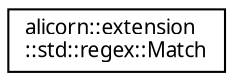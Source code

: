 digraph "Иерархия классов. Графический вид."
{
 // INTERACTIVE_SVG=YES
  edge [fontname="Verdana",fontsize="10",labelfontname="Verdana",labelfontsize="10"];
  node [fontname="Verdana",fontsize="10",shape=record];
  rankdir="LR";
  Node1 [label="alicorn::extension\l::std::regex::Match",height=0.2,width=0.4,color="black", fillcolor="white", style="filled",URL="$a00106.html",tooltip="Класс входит в Проект Std   Класс проверки совпадения строки текста с регулярным выражением. "];
}
